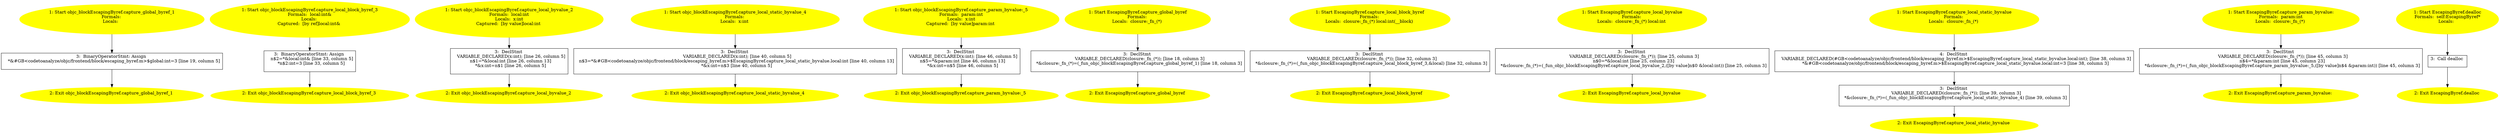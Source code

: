 /* @generated */
digraph cfg {
"objc_blockEscapingByref.capture_global_byref_1.71c6ece6ee30cbceb6bb1ac4222fc774_1" [label="1: Start objc_blockEscapingByref.capture_global_byref_1\nFormals: \nLocals:  \n  " color=yellow style=filled]
	

	 "objc_blockEscapingByref.capture_global_byref_1.71c6ece6ee30cbceb6bb1ac4222fc774_1" -> "objc_blockEscapingByref.capture_global_byref_1.71c6ece6ee30cbceb6bb1ac4222fc774_3" ;
"objc_blockEscapingByref.capture_global_byref_1.71c6ece6ee30cbceb6bb1ac4222fc774_2" [label="2: Exit objc_blockEscapingByref.capture_global_byref_1 \n  " color=yellow style=filled]
	

"objc_blockEscapingByref.capture_global_byref_1.71c6ece6ee30cbceb6bb1ac4222fc774_3" [label="3:  BinaryOperatorStmt: Assign \n   *&#GB<codetoanalyze/objc/frontend/block/escaping_byref.m>$global:int=3 [line 19, column 5]\n " shape="box"]
	

	 "objc_blockEscapingByref.capture_global_byref_1.71c6ece6ee30cbceb6bb1ac4222fc774_3" -> "objc_blockEscapingByref.capture_global_byref_1.71c6ece6ee30cbceb6bb1ac4222fc774_2" ;
"objc_blockEscapingByref.capture_local_block_byref_3.e3584f1ccd5f005a0c753b9bf434cd37_1" [label="1: Start objc_blockEscapingByref.capture_local_block_byref_3\nFormals:  local:int&\nLocals: \nCaptured:  [by ref]local:int& \n  " color=yellow style=filled]
	

	 "objc_blockEscapingByref.capture_local_block_byref_3.e3584f1ccd5f005a0c753b9bf434cd37_1" -> "objc_blockEscapingByref.capture_local_block_byref_3.e3584f1ccd5f005a0c753b9bf434cd37_3" ;
"objc_blockEscapingByref.capture_local_block_byref_3.e3584f1ccd5f005a0c753b9bf434cd37_2" [label="2: Exit objc_blockEscapingByref.capture_local_block_byref_3 \n  " color=yellow style=filled]
	

"objc_blockEscapingByref.capture_local_block_byref_3.e3584f1ccd5f005a0c753b9bf434cd37_3" [label="3:  BinaryOperatorStmt: Assign \n   n$2=*&local:int& [line 33, column 5]\n  *n$2:int=3 [line 33, column 5]\n " shape="box"]
	

	 "objc_blockEscapingByref.capture_local_block_byref_3.e3584f1ccd5f005a0c753b9bf434cd37_3" -> "objc_blockEscapingByref.capture_local_block_byref_3.e3584f1ccd5f005a0c753b9bf434cd37_2" ;
"objc_blockEscapingByref.capture_local_byvalue_2.f19e514fa65b29c94c8ca5dfb300d895_1" [label="1: Start objc_blockEscapingByref.capture_local_byvalue_2\nFormals:  local:int\nLocals:  x:int\nCaptured:  [by value]local:int \n  " color=yellow style=filled]
	

	 "objc_blockEscapingByref.capture_local_byvalue_2.f19e514fa65b29c94c8ca5dfb300d895_1" -> "objc_blockEscapingByref.capture_local_byvalue_2.f19e514fa65b29c94c8ca5dfb300d895_3" ;
"objc_blockEscapingByref.capture_local_byvalue_2.f19e514fa65b29c94c8ca5dfb300d895_2" [label="2: Exit objc_blockEscapingByref.capture_local_byvalue_2 \n  " color=yellow style=filled]
	

"objc_blockEscapingByref.capture_local_byvalue_2.f19e514fa65b29c94c8ca5dfb300d895_3" [label="3:  DeclStmt \n   VARIABLE_DECLARED(x:int); [line 26, column 5]\n  n$1=*&local:int [line 26, column 13]\n  *&x:int=n$1 [line 26, column 5]\n " shape="box"]
	

	 "objc_blockEscapingByref.capture_local_byvalue_2.f19e514fa65b29c94c8ca5dfb300d895_3" -> "objc_blockEscapingByref.capture_local_byvalue_2.f19e514fa65b29c94c8ca5dfb300d895_2" ;
"objc_blockEscapingByref.capture_local_static_byvalue_4.c3f6724a818e1f8b6ce2010807ddaa98_1" [label="1: Start objc_blockEscapingByref.capture_local_static_byvalue_4\nFormals: \nLocals:  x:int \n  " color=yellow style=filled]
	

	 "objc_blockEscapingByref.capture_local_static_byvalue_4.c3f6724a818e1f8b6ce2010807ddaa98_1" -> "objc_blockEscapingByref.capture_local_static_byvalue_4.c3f6724a818e1f8b6ce2010807ddaa98_3" ;
"objc_blockEscapingByref.capture_local_static_byvalue_4.c3f6724a818e1f8b6ce2010807ddaa98_2" [label="2: Exit objc_blockEscapingByref.capture_local_static_byvalue_4 \n  " color=yellow style=filled]
	

"objc_blockEscapingByref.capture_local_static_byvalue_4.c3f6724a818e1f8b6ce2010807ddaa98_3" [label="3:  DeclStmt \n   VARIABLE_DECLARED(x:int); [line 40, column 5]\n  n$3=*&#GB<codetoanalyze/objc/frontend/block/escaping_byref.m>$EscapingByref.capture_local_static_byvalue.local:int [line 40, column 13]\n  *&x:int=n$3 [line 40, column 5]\n " shape="box"]
	

	 "objc_blockEscapingByref.capture_local_static_byvalue_4.c3f6724a818e1f8b6ce2010807ddaa98_3" -> "objc_blockEscapingByref.capture_local_static_byvalue_4.c3f6724a818e1f8b6ce2010807ddaa98_2" ;
"objc_blockEscapingByref.capture_param_byvalue:_5.f5bb82a8a518c0c4d631c0f262866fb5_1" [label="1: Start objc_blockEscapingByref.capture_param_byvalue:_5\nFormals:  param:int\nLocals:  x:int\nCaptured:  [by value]param:int \n  " color=yellow style=filled]
	

	 "objc_blockEscapingByref.capture_param_byvalue:_5.f5bb82a8a518c0c4d631c0f262866fb5_1" -> "objc_blockEscapingByref.capture_param_byvalue:_5.f5bb82a8a518c0c4d631c0f262866fb5_3" ;
"objc_blockEscapingByref.capture_param_byvalue:_5.f5bb82a8a518c0c4d631c0f262866fb5_2" [label="2: Exit objc_blockEscapingByref.capture_param_byvalue:_5 \n  " color=yellow style=filled]
	

"objc_blockEscapingByref.capture_param_byvalue:_5.f5bb82a8a518c0c4d631c0f262866fb5_3" [label="3:  DeclStmt \n   VARIABLE_DECLARED(x:int); [line 46, column 5]\n  n$5=*&param:int [line 46, column 13]\n  *&x:int=n$5 [line 46, column 5]\n " shape="box"]
	

	 "objc_blockEscapingByref.capture_param_byvalue:_5.f5bb82a8a518c0c4d631c0f262866fb5_3" -> "objc_blockEscapingByref.capture_param_byvalue:_5.f5bb82a8a518c0c4d631c0f262866fb5_2" ;
"capture_global_byref#EscapingByref#class.d5798002ff336b6db40d170c64f79dfa_1" [label="1: Start EscapingByref.capture_global_byref\nFormals: \nLocals:  closure:_fn_(*) \n  " color=yellow style=filled]
	

	 "capture_global_byref#EscapingByref#class.d5798002ff336b6db40d170c64f79dfa_1" -> "capture_global_byref#EscapingByref#class.d5798002ff336b6db40d170c64f79dfa_3" ;
"capture_global_byref#EscapingByref#class.d5798002ff336b6db40d170c64f79dfa_2" [label="2: Exit EscapingByref.capture_global_byref \n  " color=yellow style=filled]
	

"capture_global_byref#EscapingByref#class.d5798002ff336b6db40d170c64f79dfa_3" [label="3:  DeclStmt \n   VARIABLE_DECLARED(closure:_fn_(*)); [line 18, column 3]\n  *&closure:_fn_(*)=(_fun_objc_blockEscapingByref.capture_global_byref_1) [line 18, column 3]\n " shape="box"]
	

	 "capture_global_byref#EscapingByref#class.d5798002ff336b6db40d170c64f79dfa_3" -> "capture_global_byref#EscapingByref#class.d5798002ff336b6db40d170c64f79dfa_2" ;
"capture_local_block_byref#EscapingByref#class.6666a6c7666ee99b965268341dfff1ed_1" [label="1: Start EscapingByref.capture_local_block_byref\nFormals: \nLocals:  closure:_fn_(*) local:int(__block) \n  " color=yellow style=filled]
	

	 "capture_local_block_byref#EscapingByref#class.6666a6c7666ee99b965268341dfff1ed_1" -> "capture_local_block_byref#EscapingByref#class.6666a6c7666ee99b965268341dfff1ed_3" ;
"capture_local_block_byref#EscapingByref#class.6666a6c7666ee99b965268341dfff1ed_2" [label="2: Exit EscapingByref.capture_local_block_byref \n  " color=yellow style=filled]
	

"capture_local_block_byref#EscapingByref#class.6666a6c7666ee99b965268341dfff1ed_3" [label="3:  DeclStmt \n   VARIABLE_DECLARED(closure:_fn_(*)); [line 32, column 3]\n  *&closure:_fn_(*)=(_fun_objc_blockEscapingByref.capture_local_block_byref_3,&local) [line 32, column 3]\n " shape="box"]
	

	 "capture_local_block_byref#EscapingByref#class.6666a6c7666ee99b965268341dfff1ed_3" -> "capture_local_block_byref#EscapingByref#class.6666a6c7666ee99b965268341dfff1ed_2" ;
"capture_local_byvalue#EscapingByref#class.1125724b2218b1f9ed9626a91a882cd6_1" [label="1: Start EscapingByref.capture_local_byvalue\nFormals: \nLocals:  closure:_fn_(*) local:int \n  " color=yellow style=filled]
	

	 "capture_local_byvalue#EscapingByref#class.1125724b2218b1f9ed9626a91a882cd6_1" -> "capture_local_byvalue#EscapingByref#class.1125724b2218b1f9ed9626a91a882cd6_3" ;
"capture_local_byvalue#EscapingByref#class.1125724b2218b1f9ed9626a91a882cd6_2" [label="2: Exit EscapingByref.capture_local_byvalue \n  " color=yellow style=filled]
	

"capture_local_byvalue#EscapingByref#class.1125724b2218b1f9ed9626a91a882cd6_3" [label="3:  DeclStmt \n   VARIABLE_DECLARED(closure:_fn_(*)); [line 25, column 3]\n  n$0=*&local:int [line 25, column 23]\n  *&closure:_fn_(*)=(_fun_objc_blockEscapingByref.capture_local_byvalue_2,([by value]n$0 &local:int)) [line 25, column 3]\n " shape="box"]
	

	 "capture_local_byvalue#EscapingByref#class.1125724b2218b1f9ed9626a91a882cd6_3" -> "capture_local_byvalue#EscapingByref#class.1125724b2218b1f9ed9626a91a882cd6_2" ;
"capture_local_static_byvalue#EscapingByref#class.62aaa1df15079c55c89f40cca7b36f49_1" [label="1: Start EscapingByref.capture_local_static_byvalue\nFormals: \nLocals:  closure:_fn_(*) \n  " color=yellow style=filled]
	

	 "capture_local_static_byvalue#EscapingByref#class.62aaa1df15079c55c89f40cca7b36f49_1" -> "capture_local_static_byvalue#EscapingByref#class.62aaa1df15079c55c89f40cca7b36f49_4" ;
"capture_local_static_byvalue#EscapingByref#class.62aaa1df15079c55c89f40cca7b36f49_2" [label="2: Exit EscapingByref.capture_local_static_byvalue \n  " color=yellow style=filled]
	

"capture_local_static_byvalue#EscapingByref#class.62aaa1df15079c55c89f40cca7b36f49_3" [label="3:  DeclStmt \n   VARIABLE_DECLARED(closure:_fn_(*)); [line 39, column 3]\n  *&closure:_fn_(*)=(_fun_objc_blockEscapingByref.capture_local_static_byvalue_4) [line 39, column 3]\n " shape="box"]
	

	 "capture_local_static_byvalue#EscapingByref#class.62aaa1df15079c55c89f40cca7b36f49_3" -> "capture_local_static_byvalue#EscapingByref#class.62aaa1df15079c55c89f40cca7b36f49_2" ;
"capture_local_static_byvalue#EscapingByref#class.62aaa1df15079c55c89f40cca7b36f49_4" [label="4:  DeclStmt \n   VARIABLE_DECLARED(#GB<codetoanalyze/objc/frontend/block/escaping_byref.m>$EscapingByref.capture_local_static_byvalue.local:int); [line 38, column 3]\n  *&#GB<codetoanalyze/objc/frontend/block/escaping_byref.m>$EscapingByref.capture_local_static_byvalue.local:int=3 [line 38, column 3]\n " shape="box"]
	

	 "capture_local_static_byvalue#EscapingByref#class.62aaa1df15079c55c89f40cca7b36f49_4" -> "capture_local_static_byvalue#EscapingByref#class.62aaa1df15079c55c89f40cca7b36f49_3" ;
"capture_param_byvalue:#EscapingByref#class.53132577f6f77d4aff66fe10ebd3eee9_1" [label="1: Start EscapingByref.capture_param_byvalue:\nFormals:  param:int\nLocals:  closure:_fn_(*) \n  " color=yellow style=filled]
	

	 "capture_param_byvalue:#EscapingByref#class.53132577f6f77d4aff66fe10ebd3eee9_1" -> "capture_param_byvalue:#EscapingByref#class.53132577f6f77d4aff66fe10ebd3eee9_3" ;
"capture_param_byvalue:#EscapingByref#class.53132577f6f77d4aff66fe10ebd3eee9_2" [label="2: Exit EscapingByref.capture_param_byvalue: \n  " color=yellow style=filled]
	

"capture_param_byvalue:#EscapingByref#class.53132577f6f77d4aff66fe10ebd3eee9_3" [label="3:  DeclStmt \n   VARIABLE_DECLARED(closure:_fn_(*)); [line 45, column 3]\n  n$4=*&param:int [line 45, column 23]\n  *&closure:_fn_(*)=(_fun_objc_blockEscapingByref.capture_param_byvalue:_5,([by value]n$4 &param:int)) [line 45, column 3]\n " shape="box"]
	

	 "capture_param_byvalue:#EscapingByref#class.53132577f6f77d4aff66fe10ebd3eee9_3" -> "capture_param_byvalue:#EscapingByref#class.53132577f6f77d4aff66fe10ebd3eee9_2" ;
"dealloc#EscapingByref#instance.40517e59a0de2ec4636441123541bfef_1" [label="1: Start EscapingByref.dealloc\nFormals:  self:EscapingByref*\nLocals:  \n  " color=yellow style=filled]
	

	 "dealloc#EscapingByref#instance.40517e59a0de2ec4636441123541bfef_1" -> "dealloc#EscapingByref#instance.40517e59a0de2ec4636441123541bfef_3" ;
"dealloc#EscapingByref#instance.40517e59a0de2ec4636441123541bfef_2" [label="2: Exit EscapingByref.dealloc \n  " color=yellow style=filled]
	

"dealloc#EscapingByref#instance.40517e59a0de2ec4636441123541bfef_3" [label="3:  Call dealloc \n  " shape="box"]
	

	 "dealloc#EscapingByref#instance.40517e59a0de2ec4636441123541bfef_3" -> "dealloc#EscapingByref#instance.40517e59a0de2ec4636441123541bfef_2" ;
}
